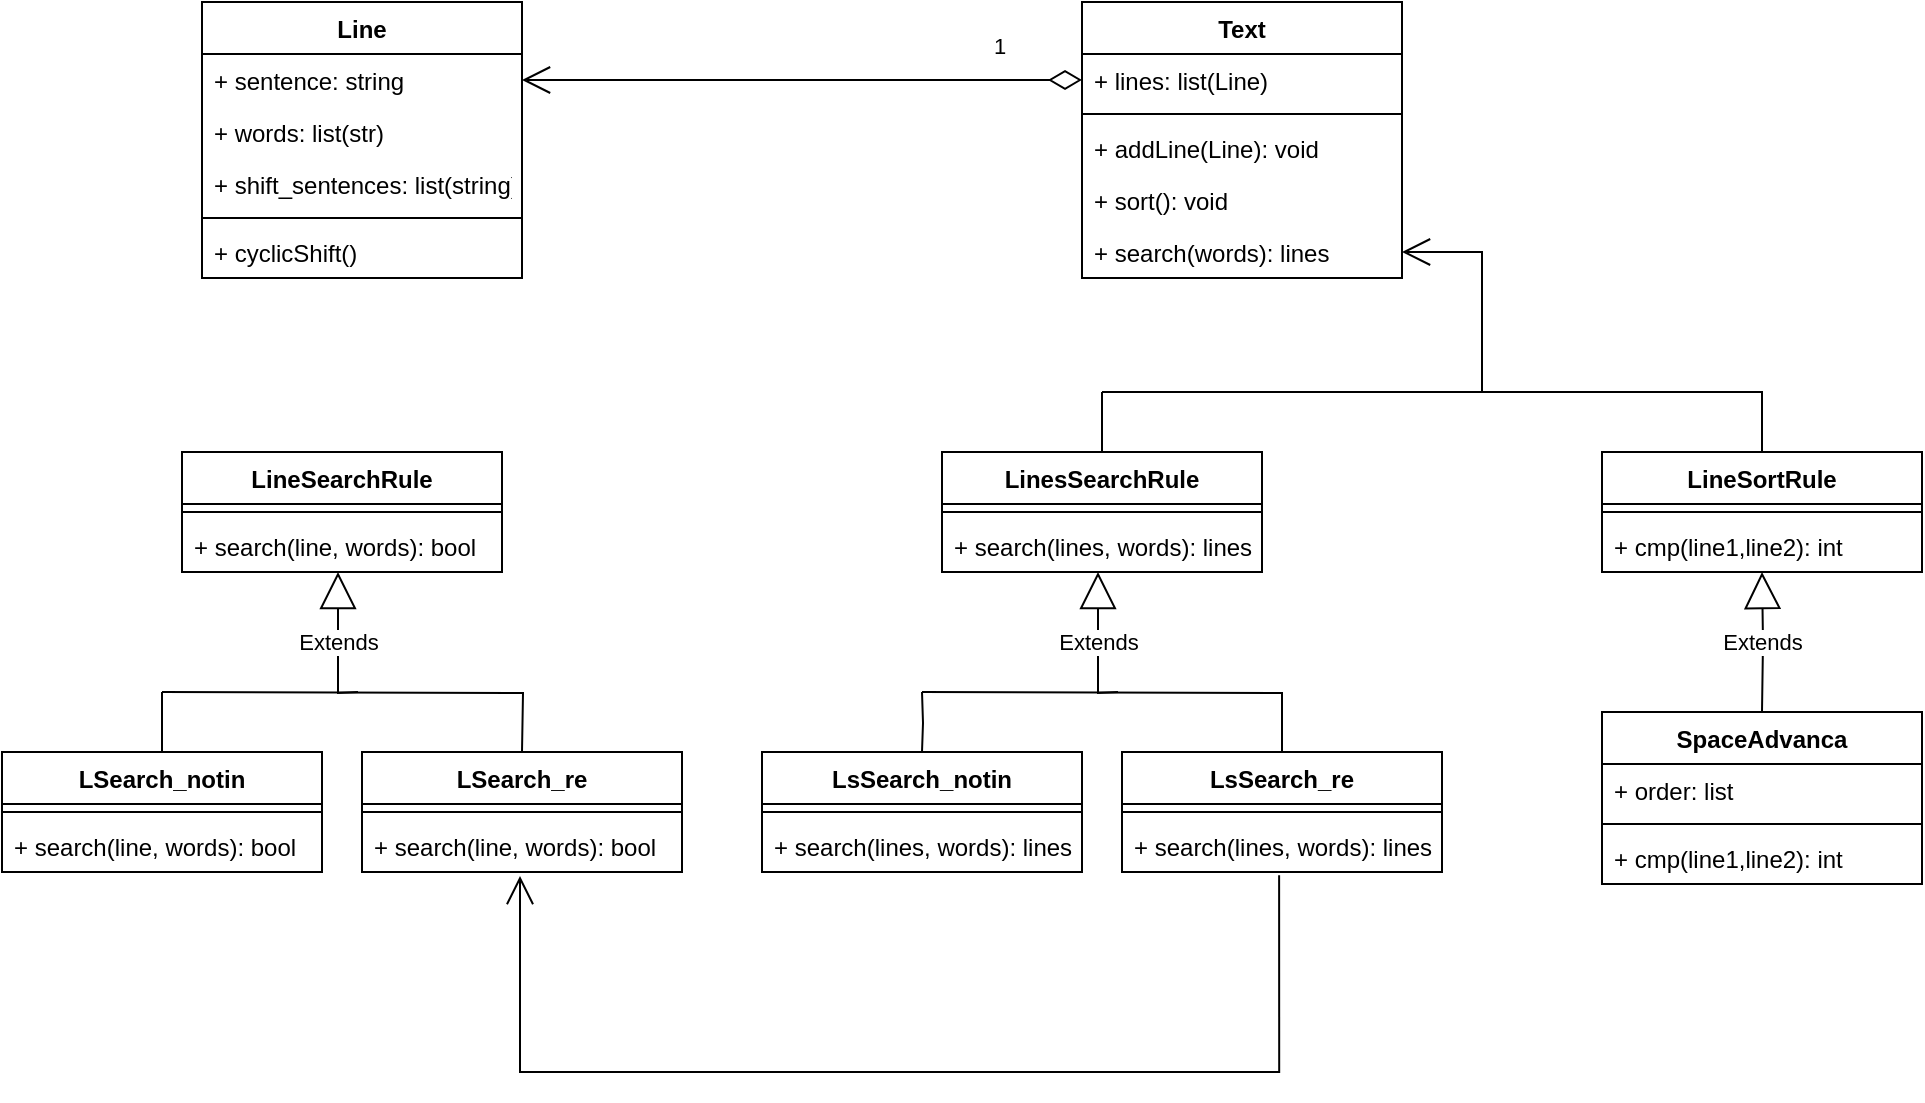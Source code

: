 <mxfile version="18.1.1" type="github">
  <diagram id="C5RBs43oDa-KdzZeNtuy" name="Page-1">
    <mxGraphModel dx="1865" dy="581" grid="1" gridSize="10" guides="1" tooltips="1" connect="1" arrows="1" fold="1" page="1" pageScale="1" pageWidth="827" pageHeight="1169" math="0" shadow="0">
      <root>
        <mxCell id="WIyWlLk6GJQsqaUBKTNV-0" />
        <mxCell id="WIyWlLk6GJQsqaUBKTNV-1" parent="WIyWlLk6GJQsqaUBKTNV-0" />
        <mxCell id="NnuwuxLAgHJPAKpyfxxs-5" value="Line" style="swimlane;fontStyle=1;align=center;verticalAlign=top;childLayout=stackLayout;horizontal=1;startSize=26;horizontalStack=0;resizeParent=1;resizeParentMax=0;resizeLast=0;collapsible=1;marginBottom=0;" vertex="1" parent="WIyWlLk6GJQsqaUBKTNV-1">
          <mxGeometry x="50" y="55" width="160" height="138" as="geometry" />
        </mxCell>
        <mxCell id="NnuwuxLAgHJPAKpyfxxs-6" value="+ sentence: string" style="text;strokeColor=none;fillColor=none;align=left;verticalAlign=top;spacingLeft=4;spacingRight=4;overflow=hidden;rotatable=0;points=[[0,0.5],[1,0.5]];portConstraint=eastwest;" vertex="1" parent="NnuwuxLAgHJPAKpyfxxs-5">
          <mxGeometry y="26" width="160" height="26" as="geometry" />
        </mxCell>
        <mxCell id="NnuwuxLAgHJPAKpyfxxs-7" value="+ words: list(str)" style="text;strokeColor=none;fillColor=none;align=left;verticalAlign=top;spacingLeft=4;spacingRight=4;overflow=hidden;rotatable=0;points=[[0,0.5],[1,0.5]];portConstraint=eastwest;" vertex="1" parent="NnuwuxLAgHJPAKpyfxxs-5">
          <mxGeometry y="52" width="160" height="26" as="geometry" />
        </mxCell>
        <mxCell id="NnuwuxLAgHJPAKpyfxxs-8" value="+ shift_sentences: list(string)" style="text;strokeColor=none;fillColor=none;align=left;verticalAlign=top;spacingLeft=4;spacingRight=4;overflow=hidden;rotatable=0;points=[[0,0.5],[1,0.5]];portConstraint=eastwest;" vertex="1" parent="NnuwuxLAgHJPAKpyfxxs-5">
          <mxGeometry y="78" width="160" height="26" as="geometry" />
        </mxCell>
        <mxCell id="NnuwuxLAgHJPAKpyfxxs-9" value="" style="line;strokeWidth=1;fillColor=none;align=left;verticalAlign=middle;spacingTop=-1;spacingLeft=3;spacingRight=3;rotatable=0;labelPosition=right;points=[];portConstraint=eastwest;" vertex="1" parent="NnuwuxLAgHJPAKpyfxxs-5">
          <mxGeometry y="104" width="160" height="8" as="geometry" />
        </mxCell>
        <mxCell id="NnuwuxLAgHJPAKpyfxxs-10" value="+ cyclicShift()" style="text;strokeColor=none;fillColor=none;align=left;verticalAlign=top;spacingLeft=4;spacingRight=4;overflow=hidden;rotatable=0;points=[[0,0.5],[1,0.5]];portConstraint=eastwest;" vertex="1" parent="NnuwuxLAgHJPAKpyfxxs-5">
          <mxGeometry y="112" width="160" height="26" as="geometry" />
        </mxCell>
        <mxCell id="NnuwuxLAgHJPAKpyfxxs-11" value="Text" style="swimlane;fontStyle=1;align=center;verticalAlign=top;childLayout=stackLayout;horizontal=1;startSize=26;horizontalStack=0;resizeParent=1;resizeParentMax=0;resizeLast=0;collapsible=1;marginBottom=0;" vertex="1" parent="WIyWlLk6GJQsqaUBKTNV-1">
          <mxGeometry x="490" y="55" width="160" height="138" as="geometry" />
        </mxCell>
        <mxCell id="NnuwuxLAgHJPAKpyfxxs-12" value="+ lines: list(Line)" style="text;strokeColor=none;fillColor=none;align=left;verticalAlign=top;spacingLeft=4;spacingRight=4;overflow=hidden;rotatable=0;points=[[0,0.5],[1,0.5]];portConstraint=eastwest;" vertex="1" parent="NnuwuxLAgHJPAKpyfxxs-11">
          <mxGeometry y="26" width="160" height="26" as="geometry" />
        </mxCell>
        <mxCell id="NnuwuxLAgHJPAKpyfxxs-13" value="" style="line;strokeWidth=1;fillColor=none;align=left;verticalAlign=middle;spacingTop=-1;spacingLeft=3;spacingRight=3;rotatable=0;labelPosition=right;points=[];portConstraint=eastwest;" vertex="1" parent="NnuwuxLAgHJPAKpyfxxs-11">
          <mxGeometry y="52" width="160" height="8" as="geometry" />
        </mxCell>
        <mxCell id="NnuwuxLAgHJPAKpyfxxs-14" value="+ addLine(Line): void" style="text;strokeColor=none;fillColor=none;align=left;verticalAlign=top;spacingLeft=4;spacingRight=4;overflow=hidden;rotatable=0;points=[[0,0.5],[1,0.5]];portConstraint=eastwest;" vertex="1" parent="NnuwuxLAgHJPAKpyfxxs-11">
          <mxGeometry y="60" width="160" height="26" as="geometry" />
        </mxCell>
        <mxCell id="NnuwuxLAgHJPAKpyfxxs-15" value="+ sort(): void" style="text;strokeColor=none;fillColor=none;align=left;verticalAlign=top;spacingLeft=4;spacingRight=4;overflow=hidden;rotatable=0;points=[[0,0.5],[1,0.5]];portConstraint=eastwest;" vertex="1" parent="NnuwuxLAgHJPAKpyfxxs-11">
          <mxGeometry y="86" width="160" height="26" as="geometry" />
        </mxCell>
        <mxCell id="NnuwuxLAgHJPAKpyfxxs-16" value="+ search(words): lines" style="text;strokeColor=none;fillColor=none;align=left;verticalAlign=top;spacingLeft=4;spacingRight=4;overflow=hidden;rotatable=0;points=[[0,0.5],[1,0.5]];portConstraint=eastwest;" vertex="1" parent="NnuwuxLAgHJPAKpyfxxs-11">
          <mxGeometry y="112" width="160" height="26" as="geometry" />
        </mxCell>
        <mxCell id="NnuwuxLAgHJPAKpyfxxs-17" value="LinesSearchRule" style="swimlane;fontStyle=1;align=center;verticalAlign=top;childLayout=stackLayout;horizontal=1;startSize=26;horizontalStack=0;resizeParent=1;resizeParentMax=0;resizeLast=0;collapsible=1;marginBottom=0;" vertex="1" parent="WIyWlLk6GJQsqaUBKTNV-1">
          <mxGeometry x="420" y="280" width="160" height="60" as="geometry" />
        </mxCell>
        <mxCell id="NnuwuxLAgHJPAKpyfxxs-18" value="" style="line;strokeWidth=1;fillColor=none;align=left;verticalAlign=middle;spacingTop=-1;spacingLeft=3;spacingRight=3;rotatable=0;labelPosition=right;points=[];portConstraint=eastwest;" vertex="1" parent="NnuwuxLAgHJPAKpyfxxs-17">
          <mxGeometry y="26" width="160" height="8" as="geometry" />
        </mxCell>
        <mxCell id="NnuwuxLAgHJPAKpyfxxs-19" value="+ search(lines, words): lines " style="text;strokeColor=none;fillColor=none;align=left;verticalAlign=top;spacingLeft=4;spacingRight=4;overflow=hidden;rotatable=0;points=[[0,0.5],[1,0.5]];portConstraint=eastwest;" vertex="1" parent="NnuwuxLAgHJPAKpyfxxs-17">
          <mxGeometry y="34" width="160" height="26" as="geometry" />
        </mxCell>
        <mxCell id="NnuwuxLAgHJPAKpyfxxs-20" value="LineSearchRule" style="swimlane;fontStyle=1;align=center;verticalAlign=top;childLayout=stackLayout;horizontal=1;startSize=26;horizontalStack=0;resizeParent=1;resizeParentMax=0;resizeLast=0;collapsible=1;marginBottom=0;" vertex="1" parent="WIyWlLk6GJQsqaUBKTNV-1">
          <mxGeometry x="40" y="280" width="160" height="60" as="geometry" />
        </mxCell>
        <mxCell id="NnuwuxLAgHJPAKpyfxxs-21" value="" style="line;strokeWidth=1;fillColor=none;align=left;verticalAlign=middle;spacingTop=-1;spacingLeft=3;spacingRight=3;rotatable=0;labelPosition=right;points=[];portConstraint=eastwest;" vertex="1" parent="NnuwuxLAgHJPAKpyfxxs-20">
          <mxGeometry y="26" width="160" height="8" as="geometry" />
        </mxCell>
        <mxCell id="NnuwuxLAgHJPAKpyfxxs-22" value="+ search(line, words): bool " style="text;strokeColor=none;fillColor=none;align=left;verticalAlign=top;spacingLeft=4;spacingRight=4;overflow=hidden;rotatable=0;points=[[0,0.5],[1,0.5]];portConstraint=eastwest;" vertex="1" parent="NnuwuxLAgHJPAKpyfxxs-20">
          <mxGeometry y="34" width="160" height="26" as="geometry" />
        </mxCell>
        <mxCell id="NnuwuxLAgHJPAKpyfxxs-23" value="LineSortRule" style="swimlane;fontStyle=1;align=center;verticalAlign=top;childLayout=stackLayout;horizontal=1;startSize=26;horizontalStack=0;resizeParent=1;resizeParentMax=0;resizeLast=0;collapsible=1;marginBottom=0;" vertex="1" parent="WIyWlLk6GJQsqaUBKTNV-1">
          <mxGeometry x="750" y="280" width="160" height="60" as="geometry" />
        </mxCell>
        <mxCell id="NnuwuxLAgHJPAKpyfxxs-24" value="" style="line;strokeWidth=1;fillColor=none;align=left;verticalAlign=middle;spacingTop=-1;spacingLeft=3;spacingRight=3;rotatable=0;labelPosition=right;points=[];portConstraint=eastwest;" vertex="1" parent="NnuwuxLAgHJPAKpyfxxs-23">
          <mxGeometry y="26" width="160" height="8" as="geometry" />
        </mxCell>
        <mxCell id="NnuwuxLAgHJPAKpyfxxs-25" value="+ cmp(line1,line2): int " style="text;strokeColor=none;fillColor=none;align=left;verticalAlign=top;spacingLeft=4;spacingRight=4;overflow=hidden;rotatable=0;points=[[0,0.5],[1,0.5]];portConstraint=eastwest;" vertex="1" parent="NnuwuxLAgHJPAKpyfxxs-23">
          <mxGeometry y="34" width="160" height="26" as="geometry" />
        </mxCell>
        <mxCell id="NnuwuxLAgHJPAKpyfxxs-26" value="1" style="endArrow=open;html=1;endSize=12;startArrow=diamondThin;startSize=14;startFill=0;edgeStyle=orthogonalEdgeStyle;align=left;verticalAlign=bottom;rounded=0;exitX=0;exitY=0.5;exitDx=0;exitDy=0;" edge="1" parent="WIyWlLk6GJQsqaUBKTNV-1" source="NnuwuxLAgHJPAKpyfxxs-12">
          <mxGeometry x="-0.667" y="-8" relative="1" as="geometry">
            <mxPoint x="360" y="200" as="sourcePoint" />
            <mxPoint x="210" y="94" as="targetPoint" />
            <mxPoint as="offset" />
          </mxGeometry>
        </mxCell>
        <mxCell id="NnuwuxLAgHJPAKpyfxxs-27" value="LSearch_re" style="swimlane;fontStyle=1;align=center;verticalAlign=top;childLayout=stackLayout;horizontal=1;startSize=26;horizontalStack=0;resizeParent=1;resizeParentMax=0;resizeLast=0;collapsible=1;marginBottom=0;" vertex="1" parent="WIyWlLk6GJQsqaUBKTNV-1">
          <mxGeometry x="130" y="430" width="160" height="60" as="geometry" />
        </mxCell>
        <mxCell id="NnuwuxLAgHJPAKpyfxxs-28" value="" style="line;strokeWidth=1;fillColor=none;align=left;verticalAlign=middle;spacingTop=-1;spacingLeft=3;spacingRight=3;rotatable=0;labelPosition=right;points=[];portConstraint=eastwest;" vertex="1" parent="NnuwuxLAgHJPAKpyfxxs-27">
          <mxGeometry y="26" width="160" height="8" as="geometry" />
        </mxCell>
        <mxCell id="NnuwuxLAgHJPAKpyfxxs-29" value="+ search(line, words): bool " style="text;strokeColor=none;fillColor=none;align=left;verticalAlign=top;spacingLeft=4;spacingRight=4;overflow=hidden;rotatable=0;points=[[0,0.5],[1,0.5]];portConstraint=eastwest;" vertex="1" parent="NnuwuxLAgHJPAKpyfxxs-27">
          <mxGeometry y="34" width="160" height="26" as="geometry" />
        </mxCell>
        <mxCell id="NnuwuxLAgHJPAKpyfxxs-30" value="LsSearch_notin" style="swimlane;fontStyle=1;align=center;verticalAlign=top;childLayout=stackLayout;horizontal=1;startSize=26;horizontalStack=0;resizeParent=1;resizeParentMax=0;resizeLast=0;collapsible=1;marginBottom=0;" vertex="1" parent="WIyWlLk6GJQsqaUBKTNV-1">
          <mxGeometry x="330" y="430" width="160" height="60" as="geometry" />
        </mxCell>
        <mxCell id="NnuwuxLAgHJPAKpyfxxs-31" value="" style="line;strokeWidth=1;fillColor=none;align=left;verticalAlign=middle;spacingTop=-1;spacingLeft=3;spacingRight=3;rotatable=0;labelPosition=right;points=[];portConstraint=eastwest;" vertex="1" parent="NnuwuxLAgHJPAKpyfxxs-30">
          <mxGeometry y="26" width="160" height="8" as="geometry" />
        </mxCell>
        <mxCell id="NnuwuxLAgHJPAKpyfxxs-32" value="+ search(lines, words): lines " style="text;strokeColor=none;fillColor=none;align=left;verticalAlign=top;spacingLeft=4;spacingRight=4;overflow=hidden;rotatable=0;points=[[0,0.5],[1,0.5]];portConstraint=eastwest;" vertex="1" parent="NnuwuxLAgHJPAKpyfxxs-30">
          <mxGeometry y="34" width="160" height="26" as="geometry" />
        </mxCell>
        <mxCell id="NnuwuxLAgHJPAKpyfxxs-33" value="LsSearch_re" style="swimlane;fontStyle=1;align=center;verticalAlign=top;childLayout=stackLayout;horizontal=1;startSize=26;horizontalStack=0;resizeParent=1;resizeParentMax=0;resizeLast=0;collapsible=1;marginBottom=0;" vertex="1" parent="WIyWlLk6GJQsqaUBKTNV-1">
          <mxGeometry x="510" y="430" width="160" height="60" as="geometry" />
        </mxCell>
        <mxCell id="NnuwuxLAgHJPAKpyfxxs-34" value="" style="line;strokeWidth=1;fillColor=none;align=left;verticalAlign=middle;spacingTop=-1;spacingLeft=3;spacingRight=3;rotatable=0;labelPosition=right;points=[];portConstraint=eastwest;" vertex="1" parent="NnuwuxLAgHJPAKpyfxxs-33">
          <mxGeometry y="26" width="160" height="8" as="geometry" />
        </mxCell>
        <mxCell id="NnuwuxLAgHJPAKpyfxxs-35" value="+ search(lines, words): lines " style="text;strokeColor=none;fillColor=none;align=left;verticalAlign=top;spacingLeft=4;spacingRight=4;overflow=hidden;rotatable=0;points=[[0,0.5],[1,0.5]];portConstraint=eastwest;" vertex="1" parent="NnuwuxLAgHJPAKpyfxxs-33">
          <mxGeometry y="34" width="160" height="26" as="geometry" />
        </mxCell>
        <mxCell id="NnuwuxLAgHJPAKpyfxxs-36" value="LSearch_notin" style="swimlane;fontStyle=1;align=center;verticalAlign=top;childLayout=stackLayout;horizontal=1;startSize=26;horizontalStack=0;resizeParent=1;resizeParentMax=0;resizeLast=0;collapsible=1;marginBottom=0;" vertex="1" parent="WIyWlLk6GJQsqaUBKTNV-1">
          <mxGeometry x="-50" y="430" width="160" height="60" as="geometry" />
        </mxCell>
        <mxCell id="NnuwuxLAgHJPAKpyfxxs-37" value="" style="line;strokeWidth=1;fillColor=none;align=left;verticalAlign=middle;spacingTop=-1;spacingLeft=3;spacingRight=3;rotatable=0;labelPosition=right;points=[];portConstraint=eastwest;" vertex="1" parent="NnuwuxLAgHJPAKpyfxxs-36">
          <mxGeometry y="26" width="160" height="8" as="geometry" />
        </mxCell>
        <mxCell id="NnuwuxLAgHJPAKpyfxxs-38" value="+ search(line, words): bool " style="text;strokeColor=none;fillColor=none;align=left;verticalAlign=top;spacingLeft=4;spacingRight=4;overflow=hidden;rotatable=0;points=[[0,0.5],[1,0.5]];portConstraint=eastwest;" vertex="1" parent="NnuwuxLAgHJPAKpyfxxs-36">
          <mxGeometry y="34" width="160" height="26" as="geometry" />
        </mxCell>
        <mxCell id="NnuwuxLAgHJPAKpyfxxs-39" value="" style="endArrow=none;html=1;rounded=0;edgeStyle=orthogonalEdgeStyle;entryX=0.5;entryY=0;entryDx=0;entryDy=0;" edge="1" parent="WIyWlLk6GJQsqaUBKTNV-1" target="NnuwuxLAgHJPAKpyfxxs-33">
          <mxGeometry width="50" height="50" relative="1" as="geometry">
            <mxPoint x="410.0" y="400" as="sourcePoint" />
            <mxPoint x="510" y="350" as="targetPoint" />
          </mxGeometry>
        </mxCell>
        <mxCell id="NnuwuxLAgHJPAKpyfxxs-40" value="" style="endArrow=none;html=1;rounded=0;edgeStyle=orthogonalEdgeStyle;entryX=0.5;entryY=0;entryDx=0;entryDy=0;" edge="1" parent="WIyWlLk6GJQsqaUBKTNV-1" target="NnuwuxLAgHJPAKpyfxxs-30">
          <mxGeometry width="50" height="50" relative="1" as="geometry">
            <mxPoint x="410.0" y="400" as="sourcePoint" />
            <mxPoint x="410" y="420" as="targetPoint" />
          </mxGeometry>
        </mxCell>
        <mxCell id="NnuwuxLAgHJPAKpyfxxs-41" value="Extends" style="endArrow=block;endSize=16;endFill=0;html=1;rounded=0;edgeStyle=orthogonalEdgeStyle;" edge="1" parent="WIyWlLk6GJQsqaUBKTNV-1">
          <mxGeometry width="160" relative="1" as="geometry">
            <mxPoint x="508" y="400" as="sourcePoint" />
            <mxPoint x="498" y="340" as="targetPoint" />
          </mxGeometry>
        </mxCell>
        <mxCell id="NnuwuxLAgHJPAKpyfxxs-42" value="" style="endArrow=none;html=1;rounded=0;edgeStyle=orthogonalEdgeStyle;entryX=0.5;entryY=0;entryDx=0;entryDy=0;" edge="1" parent="WIyWlLk6GJQsqaUBKTNV-1">
          <mxGeometry width="50" height="50" relative="1" as="geometry">
            <mxPoint x="30" y="400" as="sourcePoint" />
            <mxPoint x="210" y="430" as="targetPoint" />
          </mxGeometry>
        </mxCell>
        <mxCell id="NnuwuxLAgHJPAKpyfxxs-43" value="" style="endArrow=none;html=1;rounded=0;edgeStyle=orthogonalEdgeStyle;entryX=0.5;entryY=0;entryDx=0;entryDy=0;" edge="1" parent="WIyWlLk6GJQsqaUBKTNV-1">
          <mxGeometry width="50" height="50" relative="1" as="geometry">
            <mxPoint x="30" y="400" as="sourcePoint" />
            <mxPoint x="30" y="430" as="targetPoint" />
          </mxGeometry>
        </mxCell>
        <mxCell id="NnuwuxLAgHJPAKpyfxxs-44" value="Extends" style="endArrow=block;endSize=16;endFill=0;html=1;rounded=0;edgeStyle=orthogonalEdgeStyle;" edge="1" parent="WIyWlLk6GJQsqaUBKTNV-1">
          <mxGeometry width="160" relative="1" as="geometry">
            <mxPoint x="128" y="400" as="sourcePoint" />
            <mxPoint x="118" y="340" as="targetPoint" />
          </mxGeometry>
        </mxCell>
        <mxCell id="NnuwuxLAgHJPAKpyfxxs-45" value="" style="endArrow=open;endFill=1;endSize=12;html=1;rounded=0;edgeStyle=orthogonalEdgeStyle;exitX=0.491;exitY=1.062;exitDx=0;exitDy=0;exitPerimeter=0;" edge="1" parent="WIyWlLk6GJQsqaUBKTNV-1" source="NnuwuxLAgHJPAKpyfxxs-35">
          <mxGeometry width="160" relative="1" as="geometry">
            <mxPoint x="560" y="540" as="sourcePoint" />
            <mxPoint x="209" y="492" as="targetPoint" />
            <Array as="points">
              <mxPoint x="589" y="590" />
              <mxPoint x="209" y="590" />
            </Array>
          </mxGeometry>
        </mxCell>
        <mxCell id="NnuwuxLAgHJPAKpyfxxs-46" value="" style="endArrow=open;endFill=1;endSize=12;html=1;rounded=0;edgeStyle=orthogonalEdgeStyle;entryX=1;entryY=0.5;entryDx=0;entryDy=0;" edge="1" parent="WIyWlLk6GJQsqaUBKTNV-1" target="NnuwuxLAgHJPAKpyfxxs-16">
          <mxGeometry width="160" relative="1" as="geometry">
            <mxPoint x="690.0" y="250" as="sourcePoint" />
            <mxPoint x="860" y="170" as="targetPoint" />
            <Array as="points">
              <mxPoint x="690" y="180" />
            </Array>
          </mxGeometry>
        </mxCell>
        <mxCell id="NnuwuxLAgHJPAKpyfxxs-47" value="" style="endArrow=none;html=1;rounded=0;edgeStyle=orthogonalEdgeStyle;entryX=0.5;entryY=0;entryDx=0;entryDy=0;" edge="1" parent="WIyWlLk6GJQsqaUBKTNV-1">
          <mxGeometry width="50" height="50" relative="1" as="geometry">
            <mxPoint x="500.0" y="250" as="sourcePoint" />
            <mxPoint x="880.0" y="280" as="targetPoint" />
            <Array as="points">
              <mxPoint x="830" y="250" />
              <mxPoint x="830" y="280" />
            </Array>
          </mxGeometry>
        </mxCell>
        <mxCell id="NnuwuxLAgHJPAKpyfxxs-48" value="" style="endArrow=none;html=1;rounded=0;edgeStyle=orthogonalEdgeStyle;entryX=0.5;entryY=0;entryDx=0;entryDy=0;" edge="1" parent="WIyWlLk6GJQsqaUBKTNV-1">
          <mxGeometry width="50" height="50" relative="1" as="geometry">
            <mxPoint x="500.0" y="250" as="sourcePoint" />
            <mxPoint x="500.0" y="280" as="targetPoint" />
          </mxGeometry>
        </mxCell>
        <mxCell id="NnuwuxLAgHJPAKpyfxxs-49" value="SpaceAdvanca" style="swimlane;fontStyle=1;align=center;verticalAlign=top;childLayout=stackLayout;horizontal=1;startSize=26;horizontalStack=0;resizeParent=1;resizeParentMax=0;resizeLast=0;collapsible=1;marginBottom=0;" vertex="1" parent="WIyWlLk6GJQsqaUBKTNV-1">
          <mxGeometry x="750" y="410" width="160" height="86" as="geometry" />
        </mxCell>
        <mxCell id="NnuwuxLAgHJPAKpyfxxs-50" value="+ order: list" style="text;strokeColor=none;fillColor=none;align=left;verticalAlign=top;spacingLeft=4;spacingRight=4;overflow=hidden;rotatable=0;points=[[0,0.5],[1,0.5]];portConstraint=eastwest;" vertex="1" parent="NnuwuxLAgHJPAKpyfxxs-49">
          <mxGeometry y="26" width="160" height="26" as="geometry" />
        </mxCell>
        <mxCell id="NnuwuxLAgHJPAKpyfxxs-51" value="" style="line;strokeWidth=1;fillColor=none;align=left;verticalAlign=middle;spacingTop=-1;spacingLeft=3;spacingRight=3;rotatable=0;labelPosition=right;points=[];portConstraint=eastwest;" vertex="1" parent="NnuwuxLAgHJPAKpyfxxs-49">
          <mxGeometry y="52" width="160" height="8" as="geometry" />
        </mxCell>
        <mxCell id="NnuwuxLAgHJPAKpyfxxs-52" value="+ cmp(line1,line2): int " style="text;strokeColor=none;fillColor=none;align=left;verticalAlign=top;spacingLeft=4;spacingRight=4;overflow=hidden;rotatable=0;points=[[0,0.5],[1,0.5]];portConstraint=eastwest;" vertex="1" parent="NnuwuxLAgHJPAKpyfxxs-49">
          <mxGeometry y="60" width="160" height="26" as="geometry" />
        </mxCell>
        <mxCell id="NnuwuxLAgHJPAKpyfxxs-53" value="Extends" style="endArrow=block;endSize=16;endFill=0;html=1;rounded=0;edgeStyle=orthogonalEdgeStyle;entryX=0.5;entryY=1;entryDx=0;entryDy=0;entryPerimeter=0;" edge="1" parent="WIyWlLk6GJQsqaUBKTNV-1" target="NnuwuxLAgHJPAKpyfxxs-25">
          <mxGeometry width="160" relative="1" as="geometry">
            <mxPoint x="830.0" y="410" as="sourcePoint" />
            <mxPoint x="830" y="350" as="targetPoint" />
          </mxGeometry>
        </mxCell>
      </root>
    </mxGraphModel>
  </diagram>
</mxfile>
